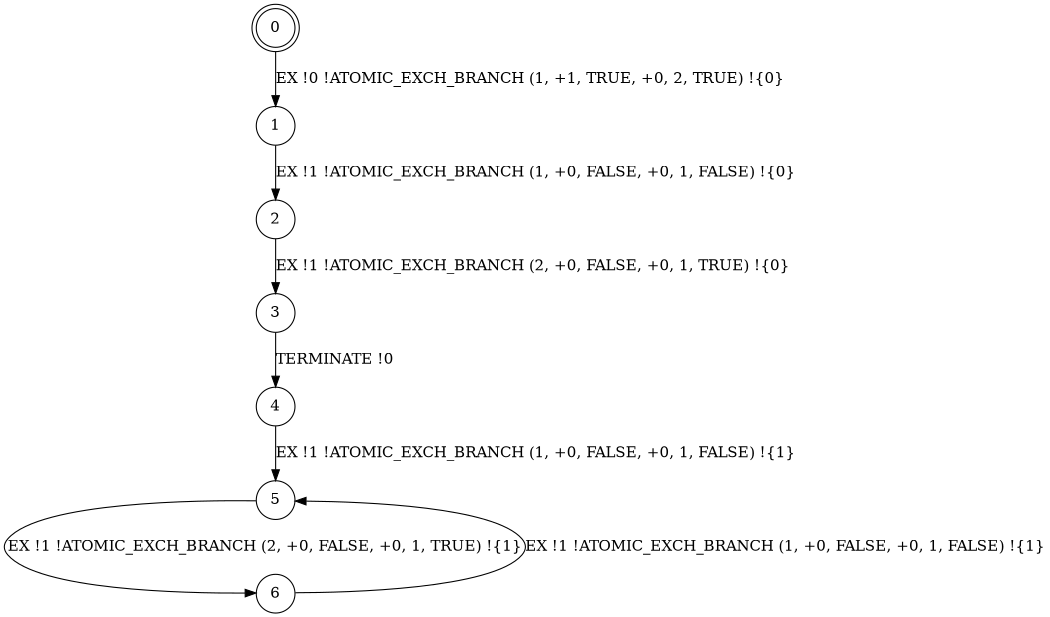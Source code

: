 digraph BCG {
size = "7, 10.5";
center = TRUE;
node [shape = circle];
0 [peripheries = 2];
0 -> 1 [label = "EX !0 !ATOMIC_EXCH_BRANCH (1, +1, TRUE, +0, 2, TRUE) !{0}"];
1 -> 2 [label = "EX !1 !ATOMIC_EXCH_BRANCH (1, +0, FALSE, +0, 1, FALSE) !{0}"];
2 -> 3 [label = "EX !1 !ATOMIC_EXCH_BRANCH (2, +0, FALSE, +0, 1, TRUE) !{0}"];
3 -> 4 [label = "TERMINATE !0"];
4 -> 5 [label = "EX !1 !ATOMIC_EXCH_BRANCH (1, +0, FALSE, +0, 1, FALSE) !{1}"];
5 -> 6 [label = "EX !1 !ATOMIC_EXCH_BRANCH (2, +0, FALSE, +0, 1, TRUE) !{1}"];
6 -> 5 [label = "EX !1 !ATOMIC_EXCH_BRANCH (1, +0, FALSE, +0, 1, FALSE) !{1}"];
}
